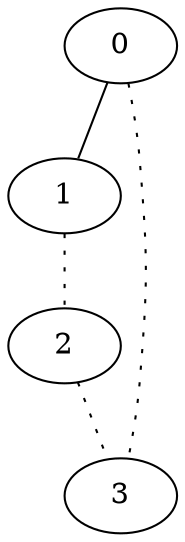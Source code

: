 graph {
a0[label=0];
a1[label=1];
a2[label=2];
a3[label=3];
a0 -- a1;
a0 -- a3 [style=dotted];
a1 -- a2 [style=dotted];
a2 -- a3 [style=dotted];
}
